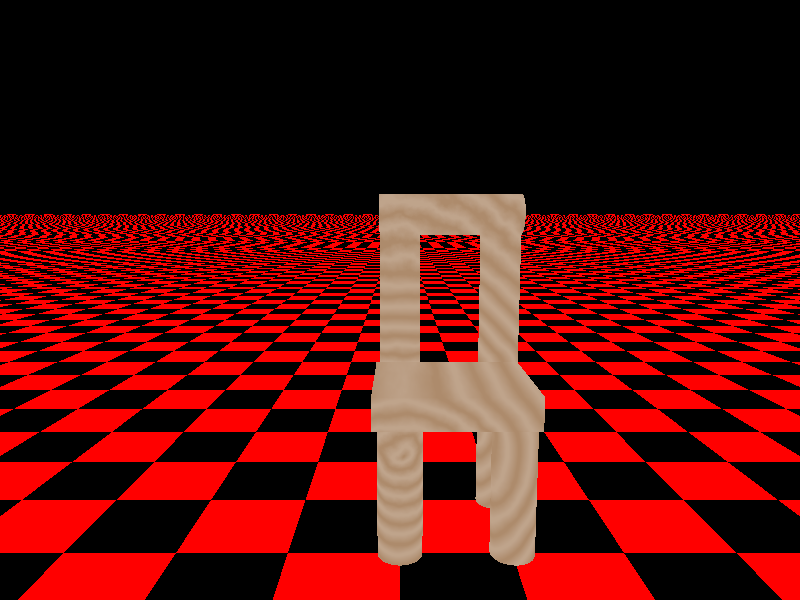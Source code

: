 #include "colors.inc"
#include "textures.inc"
#include "stones.inc"

camera {   
    location <0, 2, -5>
    look_at <0, 1, 2>  
}

//cor de fundo, N�o objeto da cena
background {
    color Black
}      
          
//fonte de luz Branca posicionada em x=220, y=4 e z=13          
light_source {
    <20, 4, -13>
    color White
}

//plano com textura em xadres como "ch�o" da cena
plane {
    <0, 1, 0>, -1
    pigment {
        checker color Black, color Red 
    }
}

union {
    // Costa da cadeira
    cylinder
{
    <0,2,1>,                                   
    <0,-2,1>,
      .20
   pigment {DMFLightOak}
}

cylinder
{
    <1,2,1>,
    <1,-2,1>,
      .20
   pigment {DMFLightOak}
}


//Pé da frente
cylinder
{
    <0,0.5,0>,
    <0,-1,0>,
      .20
   pigment {DMFLightOak}
}

cylinder
{
    <1,0.5,0>,
    <1,-1,0>,
      .20
   pigment {DMFLightOak}
}

//Base da cadeira
box {
    <-1, 0.5, -0>,  //ponto inferior mais proximo do canto esquerto
    <0.2, 0.75, 1> //pornto superior mais proximo do canto direito  
    texture{
        DMFLightOak
    }
    rotate y*180
} 

cylinder
{
    <1.20,2,1>,
    <-0.20,2,1>
      .20
   pigment {DMFLightOak}
}
}


